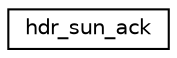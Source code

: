 digraph "Graphical Class Hierarchy"
{
 // LATEX_PDF_SIZE
  edge [fontname="Helvetica",fontsize="10",labelfontname="Helvetica",labelfontsize="10"];
  node [fontname="Helvetica",fontsize="10",shape=record];
  rankdir="LR";
  Node0 [label="hdr_sun_ack",height=0.2,width=0.4,color="black", fillcolor="white", style="filled",URL="$structhdr__sun__ack.html",tooltip="hdr_sun_ack describes acks packets used by UWSUN."];
}
